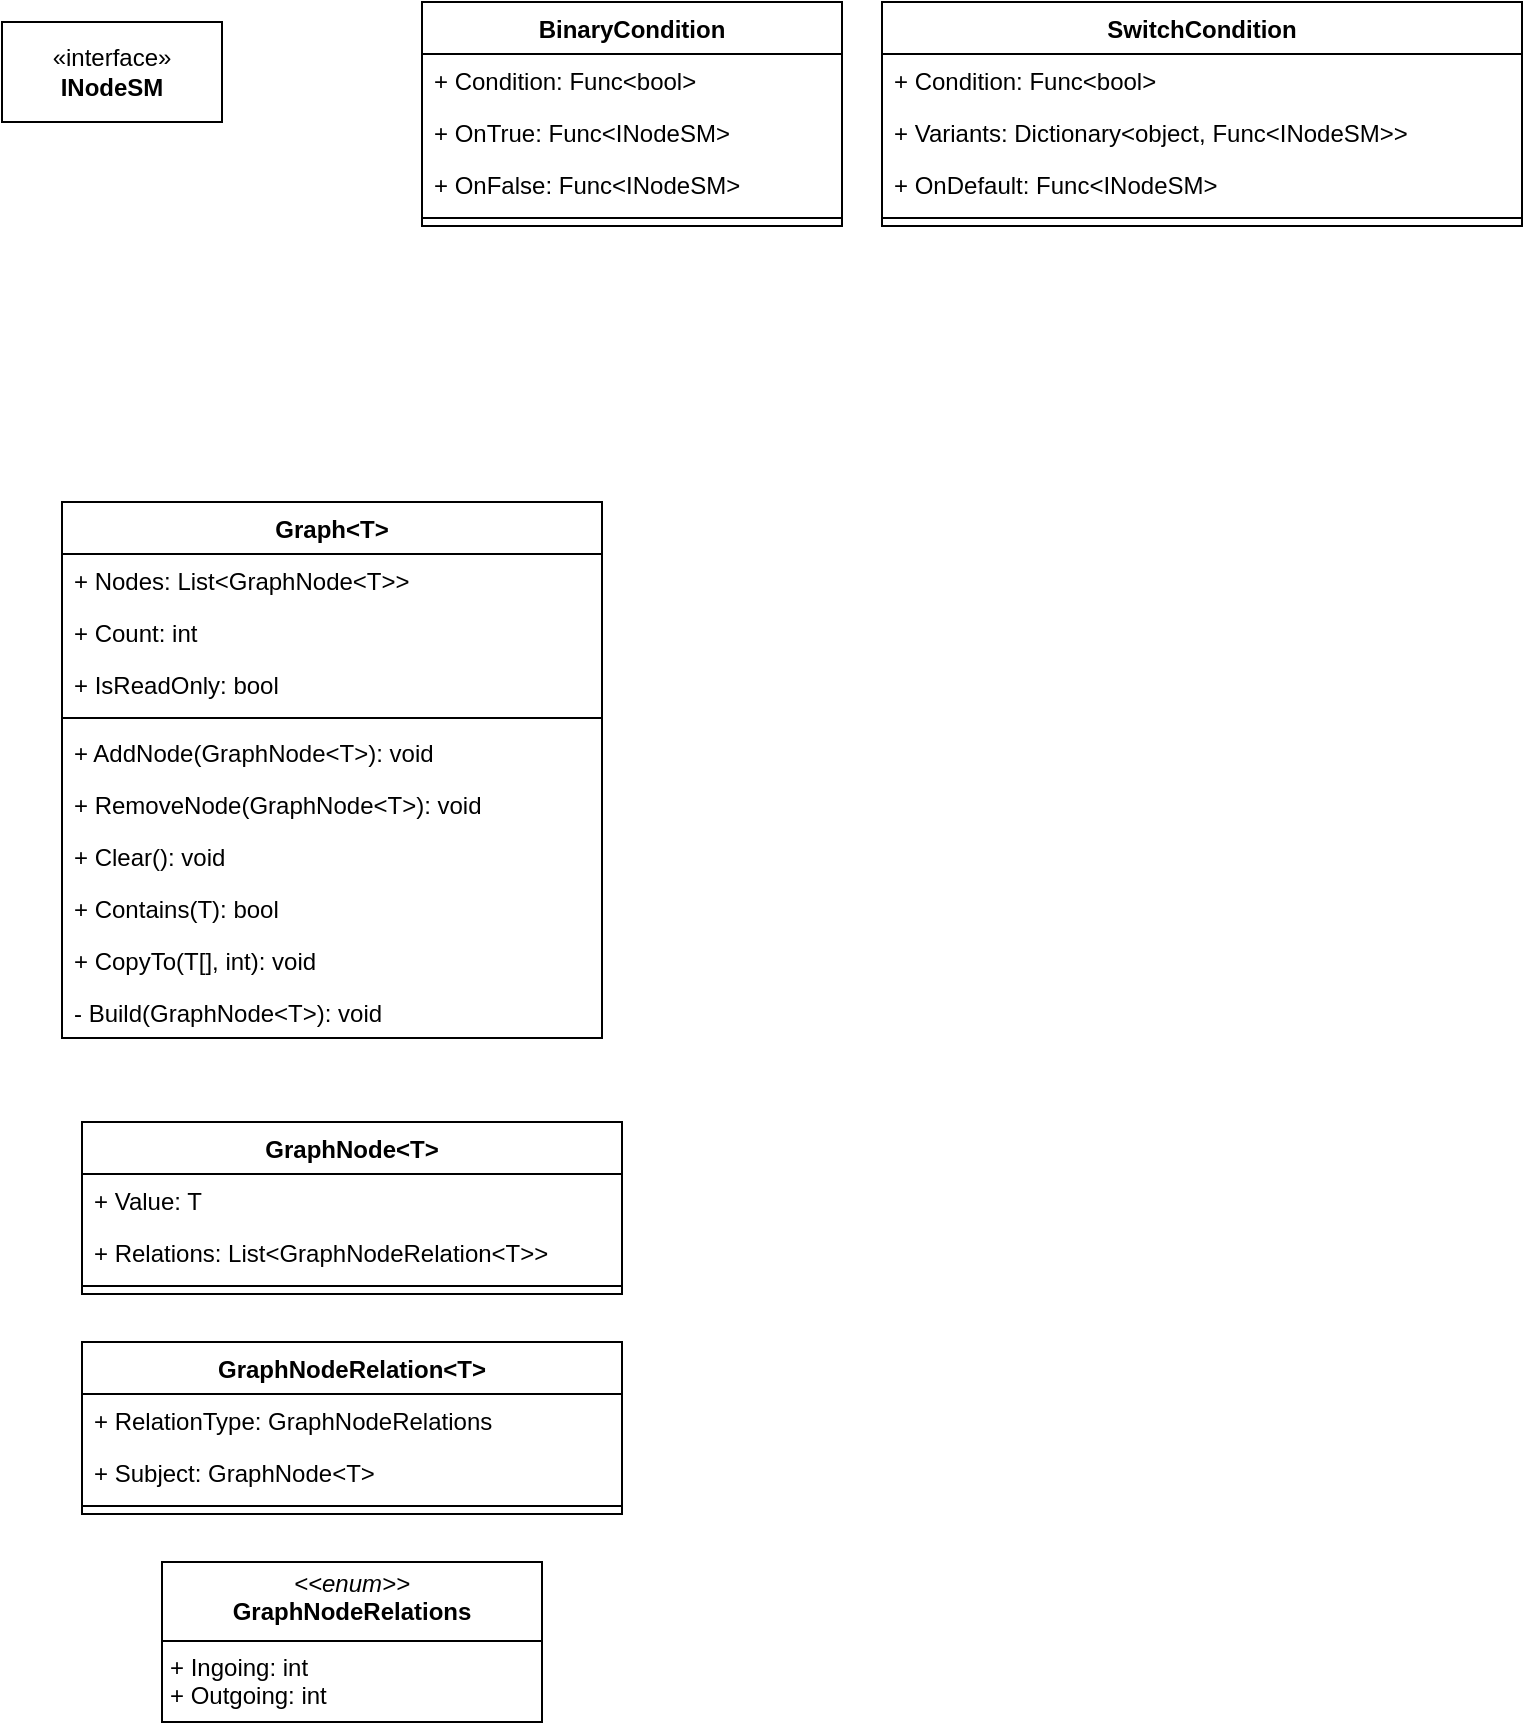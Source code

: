 <mxfile version="24.7.6">
  <diagram name="Страница — 1" id="TsAqhc4xYwkZLsFyKj4R">
    <mxGraphModel dx="2206" dy="1200" grid="1" gridSize="10" guides="1" tooltips="1" connect="1" arrows="1" fold="1" page="1" pageScale="1" pageWidth="827" pageHeight="1169" math="0" shadow="0">
      <root>
        <mxCell id="0" />
        <mxCell id="1" parent="0" />
        <mxCell id="uanY4ZF9o3C3iWAfFjsi-7" value="BinaryCondition" style="swimlane;fontStyle=1;align=center;verticalAlign=top;childLayout=stackLayout;horizontal=1;startSize=26;horizontalStack=0;resizeParent=1;resizeParentMax=0;resizeLast=0;collapsible=1;marginBottom=0;whiteSpace=wrap;html=1;" vertex="1" parent="1">
          <mxGeometry x="240" y="270" width="210" height="112" as="geometry">
            <mxRectangle x="240" y="270" width="130" height="30" as="alternateBounds" />
          </mxGeometry>
        </mxCell>
        <mxCell id="uanY4ZF9o3C3iWAfFjsi-8" value="+ Condition: Func&amp;lt;bool&amp;gt;" style="text;strokeColor=none;fillColor=none;align=left;verticalAlign=top;spacingLeft=4;spacingRight=4;overflow=hidden;rotatable=0;points=[[0,0.5],[1,0.5]];portConstraint=eastwest;whiteSpace=wrap;html=1;" vertex="1" parent="uanY4ZF9o3C3iWAfFjsi-7">
          <mxGeometry y="26" width="210" height="26" as="geometry" />
        </mxCell>
        <mxCell id="uanY4ZF9o3C3iWAfFjsi-14" value="+ OnTrue: Func&amp;lt;INodeSM&amp;gt;" style="text;strokeColor=none;fillColor=none;align=left;verticalAlign=top;spacingLeft=4;spacingRight=4;overflow=hidden;rotatable=0;points=[[0,0.5],[1,0.5]];portConstraint=eastwest;whiteSpace=wrap;html=1;" vertex="1" parent="uanY4ZF9o3C3iWAfFjsi-7">
          <mxGeometry y="52" width="210" height="26" as="geometry" />
        </mxCell>
        <mxCell id="uanY4ZF9o3C3iWAfFjsi-15" value="+ OnFalse: Func&amp;lt;INodeSM&amp;gt;" style="text;strokeColor=none;fillColor=none;align=left;verticalAlign=top;spacingLeft=4;spacingRight=4;overflow=hidden;rotatable=0;points=[[0,0.5],[1,0.5]];portConstraint=eastwest;whiteSpace=wrap;html=1;" vertex="1" parent="uanY4ZF9o3C3iWAfFjsi-7">
          <mxGeometry y="78" width="210" height="26" as="geometry" />
        </mxCell>
        <mxCell id="uanY4ZF9o3C3iWAfFjsi-9" value="" style="line;strokeWidth=1;fillColor=none;align=left;verticalAlign=middle;spacingTop=-1;spacingLeft=3;spacingRight=3;rotatable=0;labelPosition=right;points=[];portConstraint=eastwest;strokeColor=inherit;" vertex="1" parent="uanY4ZF9o3C3iWAfFjsi-7">
          <mxGeometry y="104" width="210" height="8" as="geometry" />
        </mxCell>
        <mxCell id="uanY4ZF9o3C3iWAfFjsi-11" value="«interface»&lt;br&gt;&lt;b&gt;INodeSM&lt;/b&gt;" style="html=1;whiteSpace=wrap;" vertex="1" parent="1">
          <mxGeometry x="30" y="280" width="110" height="50" as="geometry" />
        </mxCell>
        <mxCell id="uanY4ZF9o3C3iWAfFjsi-20" value="SwitchCondition" style="swimlane;fontStyle=1;align=center;verticalAlign=top;childLayout=stackLayout;horizontal=1;startSize=26;horizontalStack=0;resizeParent=1;resizeParentMax=0;resizeLast=0;collapsible=1;marginBottom=0;whiteSpace=wrap;html=1;" vertex="1" parent="1">
          <mxGeometry x="470" y="270" width="320" height="112" as="geometry">
            <mxRectangle x="240" y="270" width="130" height="30" as="alternateBounds" />
          </mxGeometry>
        </mxCell>
        <mxCell id="uanY4ZF9o3C3iWAfFjsi-21" value="+ Condition: Func&amp;lt;bool&amp;gt;" style="text;strokeColor=none;fillColor=none;align=left;verticalAlign=top;spacingLeft=4;spacingRight=4;overflow=hidden;rotatable=0;points=[[0,0.5],[1,0.5]];portConstraint=eastwest;whiteSpace=wrap;html=1;" vertex="1" parent="uanY4ZF9o3C3iWAfFjsi-20">
          <mxGeometry y="26" width="320" height="26" as="geometry" />
        </mxCell>
        <mxCell id="uanY4ZF9o3C3iWAfFjsi-22" value="+ Variants: Dictionary&amp;lt;object, Func&amp;lt;INodeSM&amp;gt;&amp;gt;" style="text;strokeColor=none;fillColor=none;align=left;verticalAlign=top;spacingLeft=4;spacingRight=4;overflow=hidden;rotatable=0;points=[[0,0.5],[1,0.5]];portConstraint=eastwest;whiteSpace=wrap;html=1;" vertex="1" parent="uanY4ZF9o3C3iWAfFjsi-20">
          <mxGeometry y="52" width="320" height="26" as="geometry" />
        </mxCell>
        <mxCell id="uanY4ZF9o3C3iWAfFjsi-23" value="+ OnDefault: Func&amp;lt;INodeSM&amp;gt;" style="text;strokeColor=none;fillColor=none;align=left;verticalAlign=top;spacingLeft=4;spacingRight=4;overflow=hidden;rotatable=0;points=[[0,0.5],[1,0.5]];portConstraint=eastwest;whiteSpace=wrap;html=1;" vertex="1" parent="uanY4ZF9o3C3iWAfFjsi-20">
          <mxGeometry y="78" width="320" height="26" as="geometry" />
        </mxCell>
        <mxCell id="uanY4ZF9o3C3iWAfFjsi-24" value="" style="line;strokeWidth=1;fillColor=none;align=left;verticalAlign=middle;spacingTop=-1;spacingLeft=3;spacingRight=3;rotatable=0;labelPosition=right;points=[];portConstraint=eastwest;strokeColor=inherit;" vertex="1" parent="uanY4ZF9o3C3iWAfFjsi-20">
          <mxGeometry y="104" width="320" height="8" as="geometry" />
        </mxCell>
        <mxCell id="uanY4ZF9o3C3iWAfFjsi-25" value="Graph&amp;lt;T&amp;gt;" style="swimlane;fontStyle=1;align=center;verticalAlign=top;childLayout=stackLayout;horizontal=1;startSize=26;horizontalStack=0;resizeParent=1;resizeParentMax=0;resizeLast=0;collapsible=1;marginBottom=0;whiteSpace=wrap;html=1;" vertex="1" parent="1">
          <mxGeometry x="60" y="520" width="270" height="268" as="geometry" />
        </mxCell>
        <mxCell id="uanY4ZF9o3C3iWAfFjsi-26" value="+ Nodes: List&amp;lt;GraphNode&amp;lt;T&amp;gt;&amp;gt;" style="text;strokeColor=none;fillColor=none;align=left;verticalAlign=top;spacingLeft=4;spacingRight=4;overflow=hidden;rotatable=0;points=[[0,0.5],[1,0.5]];portConstraint=eastwest;whiteSpace=wrap;html=1;" vertex="1" parent="uanY4ZF9o3C3iWAfFjsi-25">
          <mxGeometry y="26" width="270" height="26" as="geometry" />
        </mxCell>
        <mxCell id="uanY4ZF9o3C3iWAfFjsi-49" value="+ Count: int" style="text;strokeColor=none;fillColor=none;align=left;verticalAlign=top;spacingLeft=4;spacingRight=4;overflow=hidden;rotatable=0;points=[[0,0.5],[1,0.5]];portConstraint=eastwest;whiteSpace=wrap;html=1;" vertex="1" parent="uanY4ZF9o3C3iWAfFjsi-25">
          <mxGeometry y="52" width="270" height="26" as="geometry" />
        </mxCell>
        <mxCell id="uanY4ZF9o3C3iWAfFjsi-50" value="+ IsReadOnly: bool" style="text;strokeColor=none;fillColor=none;align=left;verticalAlign=top;spacingLeft=4;spacingRight=4;overflow=hidden;rotatable=0;points=[[0,0.5],[1,0.5]];portConstraint=eastwest;whiteSpace=wrap;html=1;" vertex="1" parent="uanY4ZF9o3C3iWAfFjsi-25">
          <mxGeometry y="78" width="270" height="26" as="geometry" />
        </mxCell>
        <mxCell id="uanY4ZF9o3C3iWAfFjsi-27" value="" style="line;strokeWidth=1;fillColor=none;align=left;verticalAlign=middle;spacingTop=-1;spacingLeft=3;spacingRight=3;rotatable=0;labelPosition=right;points=[];portConstraint=eastwest;strokeColor=inherit;" vertex="1" parent="uanY4ZF9o3C3iWAfFjsi-25">
          <mxGeometry y="104" width="270" height="8" as="geometry" />
        </mxCell>
        <mxCell id="uanY4ZF9o3C3iWAfFjsi-28" value="+ AddNode(GraphNode&amp;lt;T&amp;gt;): void" style="text;strokeColor=none;fillColor=none;align=left;verticalAlign=top;spacingLeft=4;spacingRight=4;overflow=hidden;rotatable=0;points=[[0,0.5],[1,0.5]];portConstraint=eastwest;whiteSpace=wrap;html=1;" vertex="1" parent="uanY4ZF9o3C3iWAfFjsi-25">
          <mxGeometry y="112" width="270" height="26" as="geometry" />
        </mxCell>
        <mxCell id="uanY4ZF9o3C3iWAfFjsi-30" value="+ RemoveNode(GraphNode&amp;lt;T&amp;gt;): void" style="text;strokeColor=none;fillColor=none;align=left;verticalAlign=top;spacingLeft=4;spacingRight=4;overflow=hidden;rotatable=0;points=[[0,0.5],[1,0.5]];portConstraint=eastwest;whiteSpace=wrap;html=1;" vertex="1" parent="uanY4ZF9o3C3iWAfFjsi-25">
          <mxGeometry y="138" width="270" height="26" as="geometry" />
        </mxCell>
        <mxCell id="uanY4ZF9o3C3iWAfFjsi-51" value="+ Clear(): void" style="text;strokeColor=none;fillColor=none;align=left;verticalAlign=top;spacingLeft=4;spacingRight=4;overflow=hidden;rotatable=0;points=[[0,0.5],[1,0.5]];portConstraint=eastwest;whiteSpace=wrap;html=1;" vertex="1" parent="uanY4ZF9o3C3iWAfFjsi-25">
          <mxGeometry y="164" width="270" height="26" as="geometry" />
        </mxCell>
        <mxCell id="uanY4ZF9o3C3iWAfFjsi-52" value="+ Contains(T): bool" style="text;strokeColor=none;fillColor=none;align=left;verticalAlign=top;spacingLeft=4;spacingRight=4;overflow=hidden;rotatable=0;points=[[0,0.5],[1,0.5]];portConstraint=eastwest;whiteSpace=wrap;html=1;" vertex="1" parent="uanY4ZF9o3C3iWAfFjsi-25">
          <mxGeometry y="190" width="270" height="26" as="geometry" />
        </mxCell>
        <mxCell id="uanY4ZF9o3C3iWAfFjsi-53" value="+ CopyTo(T[], int): void" style="text;strokeColor=none;fillColor=none;align=left;verticalAlign=top;spacingLeft=4;spacingRight=4;overflow=hidden;rotatable=0;points=[[0,0.5],[1,0.5]];portConstraint=eastwest;whiteSpace=wrap;html=1;" vertex="1" parent="uanY4ZF9o3C3iWAfFjsi-25">
          <mxGeometry y="216" width="270" height="26" as="geometry" />
        </mxCell>
        <mxCell id="uanY4ZF9o3C3iWAfFjsi-54" value="- Build(GraphNode&amp;lt;T&amp;gt;): void" style="text;strokeColor=none;fillColor=none;align=left;verticalAlign=top;spacingLeft=4;spacingRight=4;overflow=hidden;rotatable=0;points=[[0,0.5],[1,0.5]];portConstraint=eastwest;whiteSpace=wrap;html=1;" vertex="1" parent="uanY4ZF9o3C3iWAfFjsi-25">
          <mxGeometry y="242" width="270" height="26" as="geometry" />
        </mxCell>
        <mxCell id="uanY4ZF9o3C3iWAfFjsi-31" value="GraphNode&amp;lt;T&amp;gt;" style="swimlane;fontStyle=1;align=center;verticalAlign=top;childLayout=stackLayout;horizontal=1;startSize=26;horizontalStack=0;resizeParent=1;resizeParentMax=0;resizeLast=0;collapsible=1;marginBottom=0;whiteSpace=wrap;html=1;" vertex="1" parent="1">
          <mxGeometry x="70" y="830" width="270" height="86" as="geometry" />
        </mxCell>
        <mxCell id="uanY4ZF9o3C3iWAfFjsi-32" value="+ Value: T" style="text;strokeColor=none;fillColor=none;align=left;verticalAlign=top;spacingLeft=4;spacingRight=4;overflow=hidden;rotatable=0;points=[[0,0.5],[1,0.5]];portConstraint=eastwest;whiteSpace=wrap;html=1;" vertex="1" parent="uanY4ZF9o3C3iWAfFjsi-31">
          <mxGeometry y="26" width="270" height="26" as="geometry" />
        </mxCell>
        <mxCell id="uanY4ZF9o3C3iWAfFjsi-36" value="+ Relations: List&amp;lt;GraphNodeRelation&amp;lt;T&amp;gt;&amp;gt;" style="text;strokeColor=none;fillColor=none;align=left;verticalAlign=top;spacingLeft=4;spacingRight=4;overflow=hidden;rotatable=0;points=[[0,0.5],[1,0.5]];portConstraint=eastwest;whiteSpace=wrap;html=1;" vertex="1" parent="uanY4ZF9o3C3iWAfFjsi-31">
          <mxGeometry y="52" width="270" height="26" as="geometry" />
        </mxCell>
        <mxCell id="uanY4ZF9o3C3iWAfFjsi-33" value="" style="line;strokeWidth=1;fillColor=none;align=left;verticalAlign=middle;spacingTop=-1;spacingLeft=3;spacingRight=3;rotatable=0;labelPosition=right;points=[];portConstraint=eastwest;strokeColor=inherit;" vertex="1" parent="uanY4ZF9o3C3iWAfFjsi-31">
          <mxGeometry y="78" width="270" height="8" as="geometry" />
        </mxCell>
        <mxCell id="uanY4ZF9o3C3iWAfFjsi-38" value="GraphNodeRelation&amp;lt;T&amp;gt;" style="swimlane;fontStyle=1;align=center;verticalAlign=top;childLayout=stackLayout;horizontal=1;startSize=26;horizontalStack=0;resizeParent=1;resizeParentMax=0;resizeLast=0;collapsible=1;marginBottom=0;whiteSpace=wrap;html=1;" vertex="1" parent="1">
          <mxGeometry x="70" y="940" width="270" height="86" as="geometry" />
        </mxCell>
        <mxCell id="uanY4ZF9o3C3iWAfFjsi-39" value="+ RelationType: GraphNodeRelations" style="text;strokeColor=none;fillColor=none;align=left;verticalAlign=top;spacingLeft=4;spacingRight=4;overflow=hidden;rotatable=0;points=[[0,0.5],[1,0.5]];portConstraint=eastwest;whiteSpace=wrap;html=1;" vertex="1" parent="uanY4ZF9o3C3iWAfFjsi-38">
          <mxGeometry y="26" width="270" height="26" as="geometry" />
        </mxCell>
        <mxCell id="uanY4ZF9o3C3iWAfFjsi-40" value="+ Subject: GraphNode&amp;lt;T&amp;gt;" style="text;strokeColor=none;fillColor=none;align=left;verticalAlign=top;spacingLeft=4;spacingRight=4;overflow=hidden;rotatable=0;points=[[0,0.5],[1,0.5]];portConstraint=eastwest;whiteSpace=wrap;html=1;" vertex="1" parent="uanY4ZF9o3C3iWAfFjsi-38">
          <mxGeometry y="52" width="270" height="26" as="geometry" />
        </mxCell>
        <mxCell id="uanY4ZF9o3C3iWAfFjsi-41" value="" style="line;strokeWidth=1;fillColor=none;align=left;verticalAlign=middle;spacingTop=-1;spacingLeft=3;spacingRight=3;rotatable=0;labelPosition=right;points=[];portConstraint=eastwest;strokeColor=inherit;" vertex="1" parent="uanY4ZF9o3C3iWAfFjsi-38">
          <mxGeometry y="78" width="270" height="8" as="geometry" />
        </mxCell>
        <mxCell id="uanY4ZF9o3C3iWAfFjsi-48" value="&lt;p style=&quot;margin:0px;margin-top:4px;text-align:center;&quot;&gt;&lt;i&gt;&amp;lt;&amp;lt;enum&amp;gt;&amp;gt;&lt;/i&gt;&lt;br&gt;&lt;b&gt;GraphNodeRelations&lt;/b&gt;&lt;/p&gt;&lt;hr size=&quot;1&quot; style=&quot;border-style:solid;&quot;&gt;&lt;p style=&quot;margin:0px;margin-left:4px;&quot;&gt;+ Ingoing: int&lt;br&gt;+ &lt;span style=&quot;background-color: initial;&quot;&gt;Outgoing: int&lt;/span&gt;&lt;/p&gt;&lt;p style=&quot;margin:0px;margin-left:4px;&quot;&gt;&lt;br&gt;&lt;/p&gt;" style="verticalAlign=top;align=left;overflow=fill;html=1;whiteSpace=wrap;" vertex="1" parent="1">
          <mxGeometry x="110" y="1050" width="190" height="80" as="geometry" />
        </mxCell>
      </root>
    </mxGraphModel>
  </diagram>
</mxfile>
